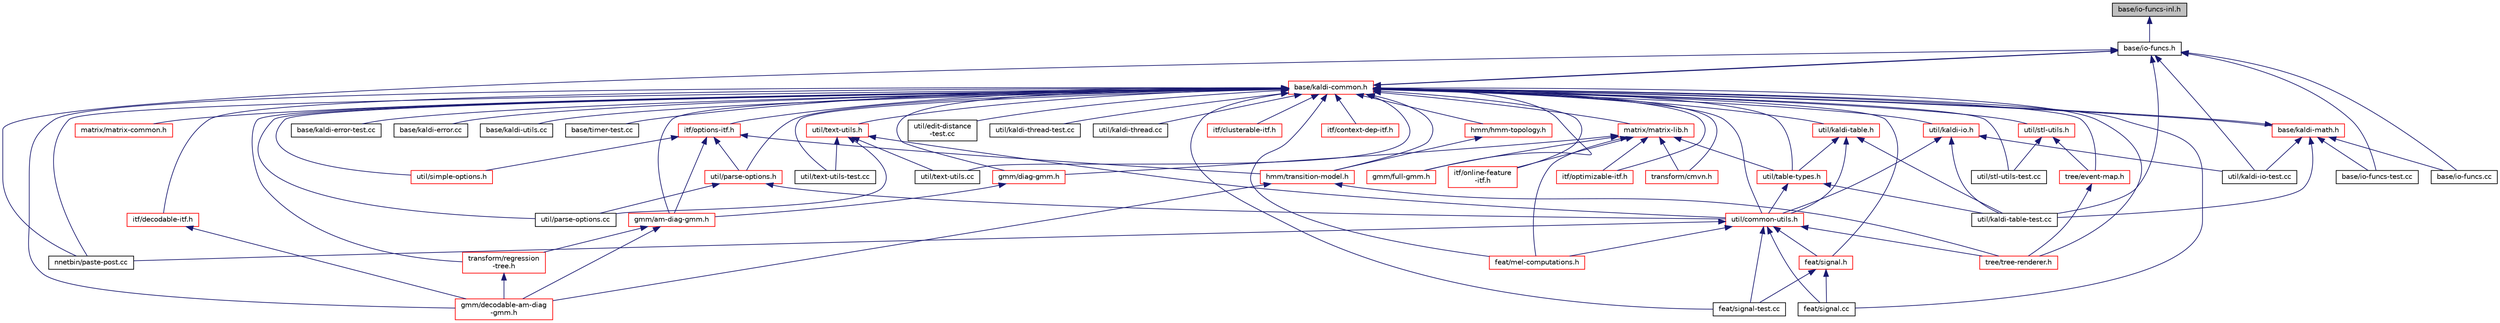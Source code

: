 digraph "base/io-funcs-inl.h"
{
  edge [fontname="Helvetica",fontsize="10",labelfontname="Helvetica",labelfontsize="10"];
  node [fontname="Helvetica",fontsize="10",shape=record];
  Node3 [label="base/io-funcs-inl.h",height=0.2,width=0.4,color="black", fillcolor="grey75", style="filled", fontcolor="black"];
  Node3 -> Node4 [dir="back",color="midnightblue",fontsize="10",style="solid",fontname="Helvetica"];
  Node4 [label="base/io-funcs.h",height=0.2,width=0.4,color="black", fillcolor="white", style="filled",URL="$io-funcs_8h.html"];
  Node4 -> Node5 [dir="back",color="midnightblue",fontsize="10",style="solid",fontname="Helvetica"];
  Node5 [label="base/kaldi-common.h",height=0.2,width=0.4,color="red", fillcolor="white", style="filled",URL="$kaldi-common_8h.html"];
  Node5 -> Node6 [dir="back",color="midnightblue",fontsize="10",style="solid",fontname="Helvetica"];
  Node6 [label="itf/clusterable-itf.h",height=0.2,width=0.4,color="red", fillcolor="white", style="filled",URL="$clusterable-itf_8h.html"];
  Node5 -> Node4 [dir="back",color="midnightblue",fontsize="10",style="solid",fontname="Helvetica"];
  Node5 -> Node574 [dir="back",color="midnightblue",fontsize="10",style="solid",fontname="Helvetica"];
  Node574 [label="base/kaldi-math.h",height=0.2,width=0.4,color="red", fillcolor="white", style="filled",URL="$kaldi-math_8h.html"];
  Node574 -> Node5 [dir="back",color="midnightblue",fontsize="10",style="solid",fontname="Helvetica"];
  Node574 -> Node575 [dir="back",color="midnightblue",fontsize="10",style="solid",fontname="Helvetica"];
  Node575 [label="base/io-funcs-test.cc",height=0.2,width=0.4,color="black", fillcolor="white", style="filled",URL="$io-funcs-test_8cc.html"];
  Node574 -> Node576 [dir="back",color="midnightblue",fontsize="10",style="solid",fontname="Helvetica"];
  Node576 [label="base/io-funcs.cc",height=0.2,width=0.4,color="black", fillcolor="white", style="filled",URL="$io-funcs_8cc.html"];
  Node574 -> Node579 [dir="back",color="midnightblue",fontsize="10",style="solid",fontname="Helvetica"];
  Node579 [label="util/kaldi-io-test.cc",height=0.2,width=0.4,color="black", fillcolor="white", style="filled",URL="$kaldi-io-test_8cc.html"];
  Node574 -> Node581 [dir="back",color="midnightblue",fontsize="10",style="solid",fontname="Helvetica"];
  Node581 [label="util/kaldi-table-test.cc",height=0.2,width=0.4,color="black", fillcolor="white", style="filled",URL="$kaldi-table-test_8cc.html"];
  Node5 -> Node786 [dir="back",color="midnightblue",fontsize="10",style="solid",fontname="Helvetica"];
  Node786 [label="itf/context-dep-itf.h",height=0.2,width=0.4,color="red", fillcolor="white", style="filled",URL="$context-dep-itf_8h.html"];
  Node5 -> Node787 [dir="back",color="midnightblue",fontsize="10",style="solid",fontname="Helvetica"];
  Node787 [label="itf/decodable-itf.h",height=0.2,width=0.4,color="red", fillcolor="white", style="filled",URL="$decodable-itf_8h.html"];
  Node787 -> Node37 [dir="back",color="midnightblue",fontsize="10",style="solid",fontname="Helvetica"];
  Node37 [label="gmm/decodable-am-diag\l-gmm.h",height=0.2,width=0.4,color="red", fillcolor="white", style="filled",URL="$decodable-am-diag-gmm_8h.html"];
  Node5 -> Node790 [dir="back",color="midnightblue",fontsize="10",style="solid",fontname="Helvetica"];
  Node790 [label="itf/online-feature\l-itf.h",height=0.2,width=0.4,color="red", fillcolor="white", style="filled",URL="$online-feature-itf_8h.html"];
  Node5 -> Node799 [dir="back",color="midnightblue",fontsize="10",style="solid",fontname="Helvetica"];
  Node799 [label="matrix/matrix-lib.h",height=0.2,width=0.4,color="red", fillcolor="white", style="filled",URL="$matrix-lib_8h.html"];
  Node799 -> Node790 [dir="back",color="midnightblue",fontsize="10",style="solid",fontname="Helvetica"];
  Node799 -> Node800 [dir="back",color="midnightblue",fontsize="10",style="solid",fontname="Helvetica"];
  Node800 [label="itf/optimizable-itf.h",height=0.2,width=0.4,color="red", fillcolor="white", style="filled",URL="$optimizable-itf_8h.html"];
  Node799 -> Node804 [dir="back",color="midnightblue",fontsize="10",style="solid",fontname="Helvetica"];
  Node804 [label="util/table-types.h",height=0.2,width=0.4,color="red", fillcolor="white", style="filled",URL="$table-types_8h.html"];
  Node804 -> Node805 [dir="back",color="midnightblue",fontsize="10",style="solid",fontname="Helvetica"];
  Node805 [label="util/common-utils.h",height=0.2,width=0.4,color="red", fillcolor="white", style="filled",URL="$common-utils_8h.html"];
  Node805 -> Node844 [dir="back",color="midnightblue",fontsize="10",style="solid",fontname="Helvetica"];
  Node844 [label="feat/mel-computations.h",height=0.2,width=0.4,color="red", fillcolor="white", style="filled",URL="$mel-computations_8h.html"];
  Node805 -> Node845 [dir="back",color="midnightblue",fontsize="10",style="solid",fontname="Helvetica"];
  Node845 [label="feat/signal-test.cc",height=0.2,width=0.4,color="black", fillcolor="white", style="filled",URL="$signal-test_8cc.html"];
  Node805 -> Node846 [dir="back",color="midnightblue",fontsize="10",style="solid",fontname="Helvetica"];
  Node846 [label="feat/signal.h",height=0.2,width=0.4,color="red", fillcolor="white", style="filled",URL="$signal_8h.html"];
  Node846 -> Node845 [dir="back",color="midnightblue",fontsize="10",style="solid",fontname="Helvetica"];
  Node846 -> Node847 [dir="back",color="midnightblue",fontsize="10",style="solid",fontname="Helvetica"];
  Node847 [label="feat/signal.cc",height=0.2,width=0.4,color="black", fillcolor="white", style="filled",URL="$signal_8cc.html"];
  Node805 -> Node847 [dir="back",color="midnightblue",fontsize="10",style="solid",fontname="Helvetica"];
  Node805 -> Node34 [dir="back",color="midnightblue",fontsize="10",style="solid",fontname="Helvetica"];
  Node34 [label="tree/tree-renderer.h",height=0.2,width=0.4,color="red", fillcolor="white", style="filled",URL="$tree-renderer_8h.html"];
  Node805 -> Node165 [dir="back",color="midnightblue",fontsize="10",style="solid",fontname="Helvetica"];
  Node165 [label="nnetbin/paste-post.cc",height=0.2,width=0.4,color="black", fillcolor="white", style="filled",URL="$paste-post_8cc.html"];
  Node804 -> Node581 [dir="back",color="midnightblue",fontsize="10",style="solid",fontname="Helvetica"];
  Node799 -> Node844 [dir="back",color="midnightblue",fontsize="10",style="solid",fontname="Helvetica"];
  Node799 -> Node984 [dir="back",color="midnightblue",fontsize="10",style="solid",fontname="Helvetica"];
  Node984 [label="transform/cmvn.h",height=0.2,width=0.4,color="red", fillcolor="white", style="filled",URL="$cmvn_8h.html"];
  Node799 -> Node486 [dir="back",color="midnightblue",fontsize="10",style="solid",fontname="Helvetica"];
  Node486 [label="gmm/diag-gmm.h",height=0.2,width=0.4,color="red", fillcolor="white", style="filled",URL="$diag-gmm_8h.html"];
  Node486 -> Node497 [dir="back",color="midnightblue",fontsize="10",style="solid",fontname="Helvetica"];
  Node497 [label="gmm/am-diag-gmm.h",height=0.2,width=0.4,color="red", fillcolor="white", style="filled",URL="$am-diag-gmm_8h.html"];
  Node497 -> Node37 [dir="back",color="midnightblue",fontsize="10",style="solid",fontname="Helvetica"];
  Node497 -> Node499 [dir="back",color="midnightblue",fontsize="10",style="solid",fontname="Helvetica"];
  Node499 [label="transform/regression\l-tree.h",height=0.2,width=0.4,color="red", fillcolor="white", style="filled",URL="$regression-tree_8h.html"];
  Node499 -> Node37 [dir="back",color="midnightblue",fontsize="10",style="solid",fontname="Helvetica"];
  Node799 -> Node987 [dir="back",color="midnightblue",fontsize="10",style="solid",fontname="Helvetica"];
  Node987 [label="gmm/full-gmm.h",height=0.2,width=0.4,color="red", fillcolor="white", style="filled",URL="$full-gmm_8h.html"];
  Node5 -> Node995 [dir="back",color="midnightblue",fontsize="10",style="solid",fontname="Helvetica"];
  Node995 [label="matrix/matrix-common.h",height=0.2,width=0.4,color="red", fillcolor="white", style="filled",URL="$matrix-common_8h.html"];
  Node5 -> Node800 [dir="back",color="midnightblue",fontsize="10",style="solid",fontname="Helvetica"];
  Node5 -> Node1060 [dir="back",color="midnightblue",fontsize="10",style="solid",fontname="Helvetica"];
  Node1060 [label="itf/options-itf.h",height=0.2,width=0.4,color="red", fillcolor="white", style="filled",URL="$options-itf_8h.html"];
  Node1060 -> Node1061 [dir="back",color="midnightblue",fontsize="10",style="solid",fontname="Helvetica"];
  Node1061 [label="util/parse-options.h",height=0.2,width=0.4,color="red", fillcolor="white", style="filled",URL="$parse-options_8h.html"];
  Node1061 -> Node805 [dir="back",color="midnightblue",fontsize="10",style="solid",fontname="Helvetica"];
  Node1061 -> Node1063 [dir="back",color="midnightblue",fontsize="10",style="solid",fontname="Helvetica"];
  Node1063 [label="util/parse-options.cc",height=0.2,width=0.4,color="black", fillcolor="white", style="filled",URL="$parse-options_8cc.html"];
  Node1060 -> Node1073 [dir="back",color="midnightblue",fontsize="10",style="solid",fontname="Helvetica"];
  Node1073 [label="util/simple-options.h",height=0.2,width=0.4,color="red", fillcolor="white", style="filled",URL="$simple-options_8h.html"];
  Node1060 -> Node33 [dir="back",color="midnightblue",fontsize="10",style="solid",fontname="Helvetica"];
  Node33 [label="hmm/transition-model.h",height=0.2,width=0.4,color="red", fillcolor="white", style="filled",URL="$transition-model_8h.html"];
  Node33 -> Node34 [dir="back",color="midnightblue",fontsize="10",style="solid",fontname="Helvetica"];
  Node33 -> Node37 [dir="back",color="midnightblue",fontsize="10",style="solid",fontname="Helvetica"];
  Node1060 -> Node497 [dir="back",color="midnightblue",fontsize="10",style="solid",fontname="Helvetica"];
  Node5 -> Node1082 [dir="back",color="midnightblue",fontsize="10",style="solid",fontname="Helvetica"];
  Node1082 [label="base/kaldi-error-test.cc",height=0.2,width=0.4,color="black", fillcolor="white", style="filled",URL="$kaldi-error-test_8cc.html"];
  Node5 -> Node1083 [dir="back",color="midnightblue",fontsize="10",style="solid",fontname="Helvetica"];
  Node1083 [label="base/kaldi-error.cc",height=0.2,width=0.4,color="black", fillcolor="white", style="filled",URL="$kaldi-error_8cc.html"];
  Node5 -> Node1084 [dir="back",color="midnightblue",fontsize="10",style="solid",fontname="Helvetica"];
  Node1084 [label="base/kaldi-utils.cc",height=0.2,width=0.4,color="black", fillcolor="white", style="filled",URL="$kaldi-utils_8cc.html"];
  Node5 -> Node1085 [dir="back",color="midnightblue",fontsize="10",style="solid",fontname="Helvetica"];
  Node1085 [label="base/timer-test.cc",height=0.2,width=0.4,color="black", fillcolor="white", style="filled",URL="$timer-test_8cc.html"];
  Node5 -> Node1086 [dir="back",color="midnightblue",fontsize="10",style="solid",fontname="Helvetica"];
  Node1086 [label="util/stl-utils.h",height=0.2,width=0.4,color="red", fillcolor="white", style="filled",URL="$stl-utils_8h.html"];
  Node1086 -> Node1100 [dir="back",color="midnightblue",fontsize="10",style="solid",fontname="Helvetica"];
  Node1100 [label="util/stl-utils-test.cc",height=0.2,width=0.4,color="black", fillcolor="white", style="filled",URL="$stl-utils-test_8cc.html"];
  Node1086 -> Node1088 [dir="back",color="midnightblue",fontsize="10",style="solid",fontname="Helvetica"];
  Node1088 [label="tree/event-map.h",height=0.2,width=0.4,color="red", fillcolor="white", style="filled",URL="$event-map_8h.html"];
  Node1088 -> Node34 [dir="back",color="midnightblue",fontsize="10",style="solid",fontname="Helvetica"];
  Node5 -> Node805 [dir="back",color="midnightblue",fontsize="10",style="solid",fontname="Helvetica"];
  Node5 -> Node1061 [dir="back",color="midnightblue",fontsize="10",style="solid",fontname="Helvetica"];
  Node5 -> Node1023 [dir="back",color="midnightblue",fontsize="10",style="solid",fontname="Helvetica"];
  Node1023 [label="util/kaldi-io.h",height=0.2,width=0.4,color="red", fillcolor="white", style="filled",URL="$kaldi-io_8h.html"];
  Node1023 -> Node805 [dir="back",color="midnightblue",fontsize="10",style="solid",fontname="Helvetica"];
  Node1023 -> Node579 [dir="back",color="midnightblue",fontsize="10",style="solid",fontname="Helvetica"];
  Node1023 -> Node581 [dir="back",color="midnightblue",fontsize="10",style="solid",fontname="Helvetica"];
  Node5 -> Node1105 [dir="back",color="midnightblue",fontsize="10",style="solid",fontname="Helvetica"];
  Node1105 [label="util/text-utils.h",height=0.2,width=0.4,color="red", fillcolor="white", style="filled",URL="$text-utils_8h.html"];
  Node1105 -> Node805 [dir="back",color="midnightblue",fontsize="10",style="solid",fontname="Helvetica"];
  Node1105 -> Node1063 [dir="back",color="midnightblue",fontsize="10",style="solid",fontname="Helvetica"];
  Node1105 -> Node1106 [dir="back",color="midnightblue",fontsize="10",style="solid",fontname="Helvetica"];
  Node1106 [label="util/text-utils-test.cc",height=0.2,width=0.4,color="black", fillcolor="white", style="filled",URL="$text-utils-test_8cc.html"];
  Node1105 -> Node1107 [dir="back",color="midnightblue",fontsize="10",style="solid",fontname="Helvetica"];
  Node1107 [label="util/text-utils.cc",height=0.2,width=0.4,color="black", fillcolor="white", style="filled",URL="$text-utils_8cc.html"];
  Node5 -> Node1015 [dir="back",color="midnightblue",fontsize="10",style="solid",fontname="Helvetica"];
  Node1015 [label="util/kaldi-table.h",height=0.2,width=0.4,color="red", fillcolor="white", style="filled",URL="$kaldi-table_8h.html"];
  Node1015 -> Node805 [dir="back",color="midnightblue",fontsize="10",style="solid",fontname="Helvetica"];
  Node1015 -> Node804 [dir="back",color="midnightblue",fontsize="10",style="solid",fontname="Helvetica"];
  Node1015 -> Node581 [dir="back",color="midnightblue",fontsize="10",style="solid",fontname="Helvetica"];
  Node5 -> Node804 [dir="back",color="midnightblue",fontsize="10",style="solid",fontname="Helvetica"];
  Node5 -> Node1097 [dir="back",color="midnightblue",fontsize="10",style="solid",fontname="Helvetica"];
  Node1097 [label="util/edit-distance\l-test.cc",height=0.2,width=0.4,color="black", fillcolor="white", style="filled",URL="$edit-distance-test_8cc.html"];
  Node5 -> Node1071 [dir="back",color="midnightblue",fontsize="10",style="solid",fontname="Helvetica"];
  Node1071 [label="util/kaldi-thread-test.cc",height=0.2,width=0.4,color="black", fillcolor="white", style="filled",URL="$kaldi-thread-test_8cc.html"];
  Node5 -> Node1072 [dir="back",color="midnightblue",fontsize="10",style="solid",fontname="Helvetica"];
  Node1072 [label="util/kaldi-thread.cc",height=0.2,width=0.4,color="black", fillcolor="white", style="filled",URL="$kaldi-thread_8cc.html"];
  Node5 -> Node1063 [dir="back",color="midnightblue",fontsize="10",style="solid",fontname="Helvetica"];
  Node5 -> Node1073 [dir="back",color="midnightblue",fontsize="10",style="solid",fontname="Helvetica"];
  Node5 -> Node1100 [dir="back",color="midnightblue",fontsize="10",style="solid",fontname="Helvetica"];
  Node5 -> Node1106 [dir="back",color="midnightblue",fontsize="10",style="solid",fontname="Helvetica"];
  Node5 -> Node1107 [dir="back",color="midnightblue",fontsize="10",style="solid",fontname="Helvetica"];
  Node5 -> Node844 [dir="back",color="midnightblue",fontsize="10",style="solid",fontname="Helvetica"];
  Node5 -> Node984 [dir="back",color="midnightblue",fontsize="10",style="solid",fontname="Helvetica"];
  Node5 -> Node845 [dir="back",color="midnightblue",fontsize="10",style="solid",fontname="Helvetica"];
  Node5 -> Node846 [dir="back",color="midnightblue",fontsize="10",style="solid",fontname="Helvetica"];
  Node5 -> Node847 [dir="back",color="midnightblue",fontsize="10",style="solid",fontname="Helvetica"];
  Node5 -> Node1088 [dir="back",color="midnightblue",fontsize="10",style="solid",fontname="Helvetica"];
  Node5 -> Node34 [dir="back",color="midnightblue",fontsize="10",style="solid",fontname="Helvetica"];
  Node5 -> Node33 [dir="back",color="midnightblue",fontsize="10",style="solid",fontname="Helvetica"];
  Node5 -> Node476 [dir="back",color="midnightblue",fontsize="10",style="solid",fontname="Helvetica"];
  Node476 [label="hmm/hmm-topology.h",height=0.2,width=0.4,color="red", fillcolor="white", style="filled",URL="$hmm-topology_8h.html"];
  Node476 -> Node33 [dir="back",color="midnightblue",fontsize="10",style="solid",fontname="Helvetica"];
  Node5 -> Node486 [dir="back",color="midnightblue",fontsize="10",style="solid",fontname="Helvetica"];
  Node5 -> Node987 [dir="back",color="midnightblue",fontsize="10",style="solid",fontname="Helvetica"];
  Node5 -> Node497 [dir="back",color="midnightblue",fontsize="10",style="solid",fontname="Helvetica"];
  Node5 -> Node37 [dir="back",color="midnightblue",fontsize="10",style="solid",fontname="Helvetica"];
  Node5 -> Node499 [dir="back",color="midnightblue",fontsize="10",style="solid",fontname="Helvetica"];
  Node5 -> Node165 [dir="back",color="midnightblue",fontsize="10",style="solid",fontname="Helvetica"];
  Node4 -> Node575 [dir="back",color="midnightblue",fontsize="10",style="solid",fontname="Helvetica"];
  Node4 -> Node576 [dir="back",color="midnightblue",fontsize="10",style="solid",fontname="Helvetica"];
  Node4 -> Node579 [dir="back",color="midnightblue",fontsize="10",style="solid",fontname="Helvetica"];
  Node4 -> Node581 [dir="back",color="midnightblue",fontsize="10",style="solid",fontname="Helvetica"];
  Node4 -> Node165 [dir="back",color="midnightblue",fontsize="10",style="solid",fontname="Helvetica"];
}
